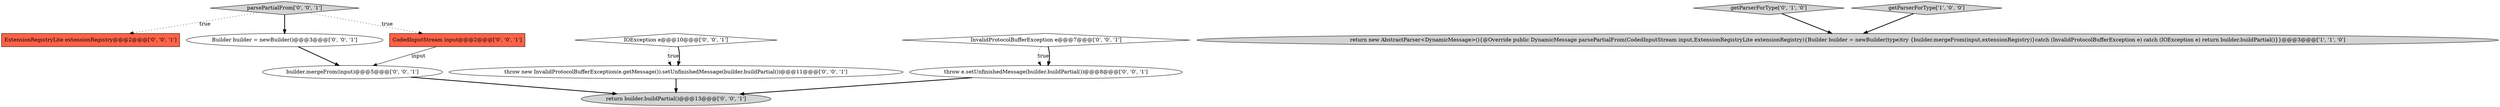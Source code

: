 digraph {
5 [style = filled, label = "ExtensionRegistryLite extensionRegistry@@@2@@@['0', '0', '1']", fillcolor = tomato, shape = box image = "AAA0AAABBB3BBB"];
11 [style = filled, label = "InvalidProtocolBufferException e@@@7@@@['0', '0', '1']", fillcolor = white, shape = diamond image = "AAA0AAABBB3BBB"];
6 [style = filled, label = "IOException e@@@10@@@['0', '0', '1']", fillcolor = white, shape = diamond image = "AAA0AAABBB3BBB"];
7 [style = filled, label = "parsePartialFrom['0', '0', '1']", fillcolor = lightgray, shape = diamond image = "AAA0AAABBB3BBB"];
9 [style = filled, label = "Builder builder = newBuilder()@@@3@@@['0', '0', '1']", fillcolor = white, shape = ellipse image = "AAA0AAABBB3BBB"];
3 [style = filled, label = "builder.mergeFrom(input)@@@5@@@['0', '0', '1']", fillcolor = white, shape = ellipse image = "AAA0AAABBB3BBB"];
2 [style = filled, label = "getParserForType['0', '1', '0']", fillcolor = lightgray, shape = diamond image = "AAA0AAABBB2BBB"];
4 [style = filled, label = "throw new InvalidProtocolBufferException(e.getMessage()).setUnfinishedMessage(builder.buildPartial())@@@11@@@['0', '0', '1']", fillcolor = white, shape = ellipse image = "AAA0AAABBB3BBB"];
10 [style = filled, label = "CodedInputStream input@@@2@@@['0', '0', '1']", fillcolor = tomato, shape = box image = "AAA0AAABBB3BBB"];
8 [style = filled, label = "throw e.setUnfinishedMessage(builder.buildPartial())@@@8@@@['0', '0', '1']", fillcolor = white, shape = ellipse image = "AAA0AAABBB3BBB"];
0 [style = filled, label = "return new AbstractParser<DynamicMessage>(){@Override public DynamicMessage parsePartialFrom(CodedInputStream input,ExtensionRegistryLite extensionRegistry){Builder builder = newBuilder(type)try {builder.mergeFrom(input,extensionRegistry)}catch (InvalidProtocolBufferException e) catch (IOException e) return builder.buildPartial()}}@@@3@@@['1', '1', '0']", fillcolor = lightgray, shape = ellipse image = "AAA0AAABBB1BBB"];
1 [style = filled, label = "getParserForType['1', '0', '0']", fillcolor = lightgray, shape = diamond image = "AAA0AAABBB1BBB"];
12 [style = filled, label = "return builder.buildPartial()@@@13@@@['0', '0', '1']", fillcolor = lightgray, shape = ellipse image = "AAA0AAABBB3BBB"];
9->3 [style = bold, label=""];
6->4 [style = dotted, label="true"];
2->0 [style = bold, label=""];
11->8 [style = dotted, label="true"];
3->12 [style = bold, label=""];
11->8 [style = bold, label=""];
6->4 [style = bold, label=""];
8->12 [style = bold, label=""];
10->3 [style = solid, label="input"];
4->12 [style = bold, label=""];
7->9 [style = bold, label=""];
1->0 [style = bold, label=""];
7->5 [style = dotted, label="true"];
7->10 [style = dotted, label="true"];
}
